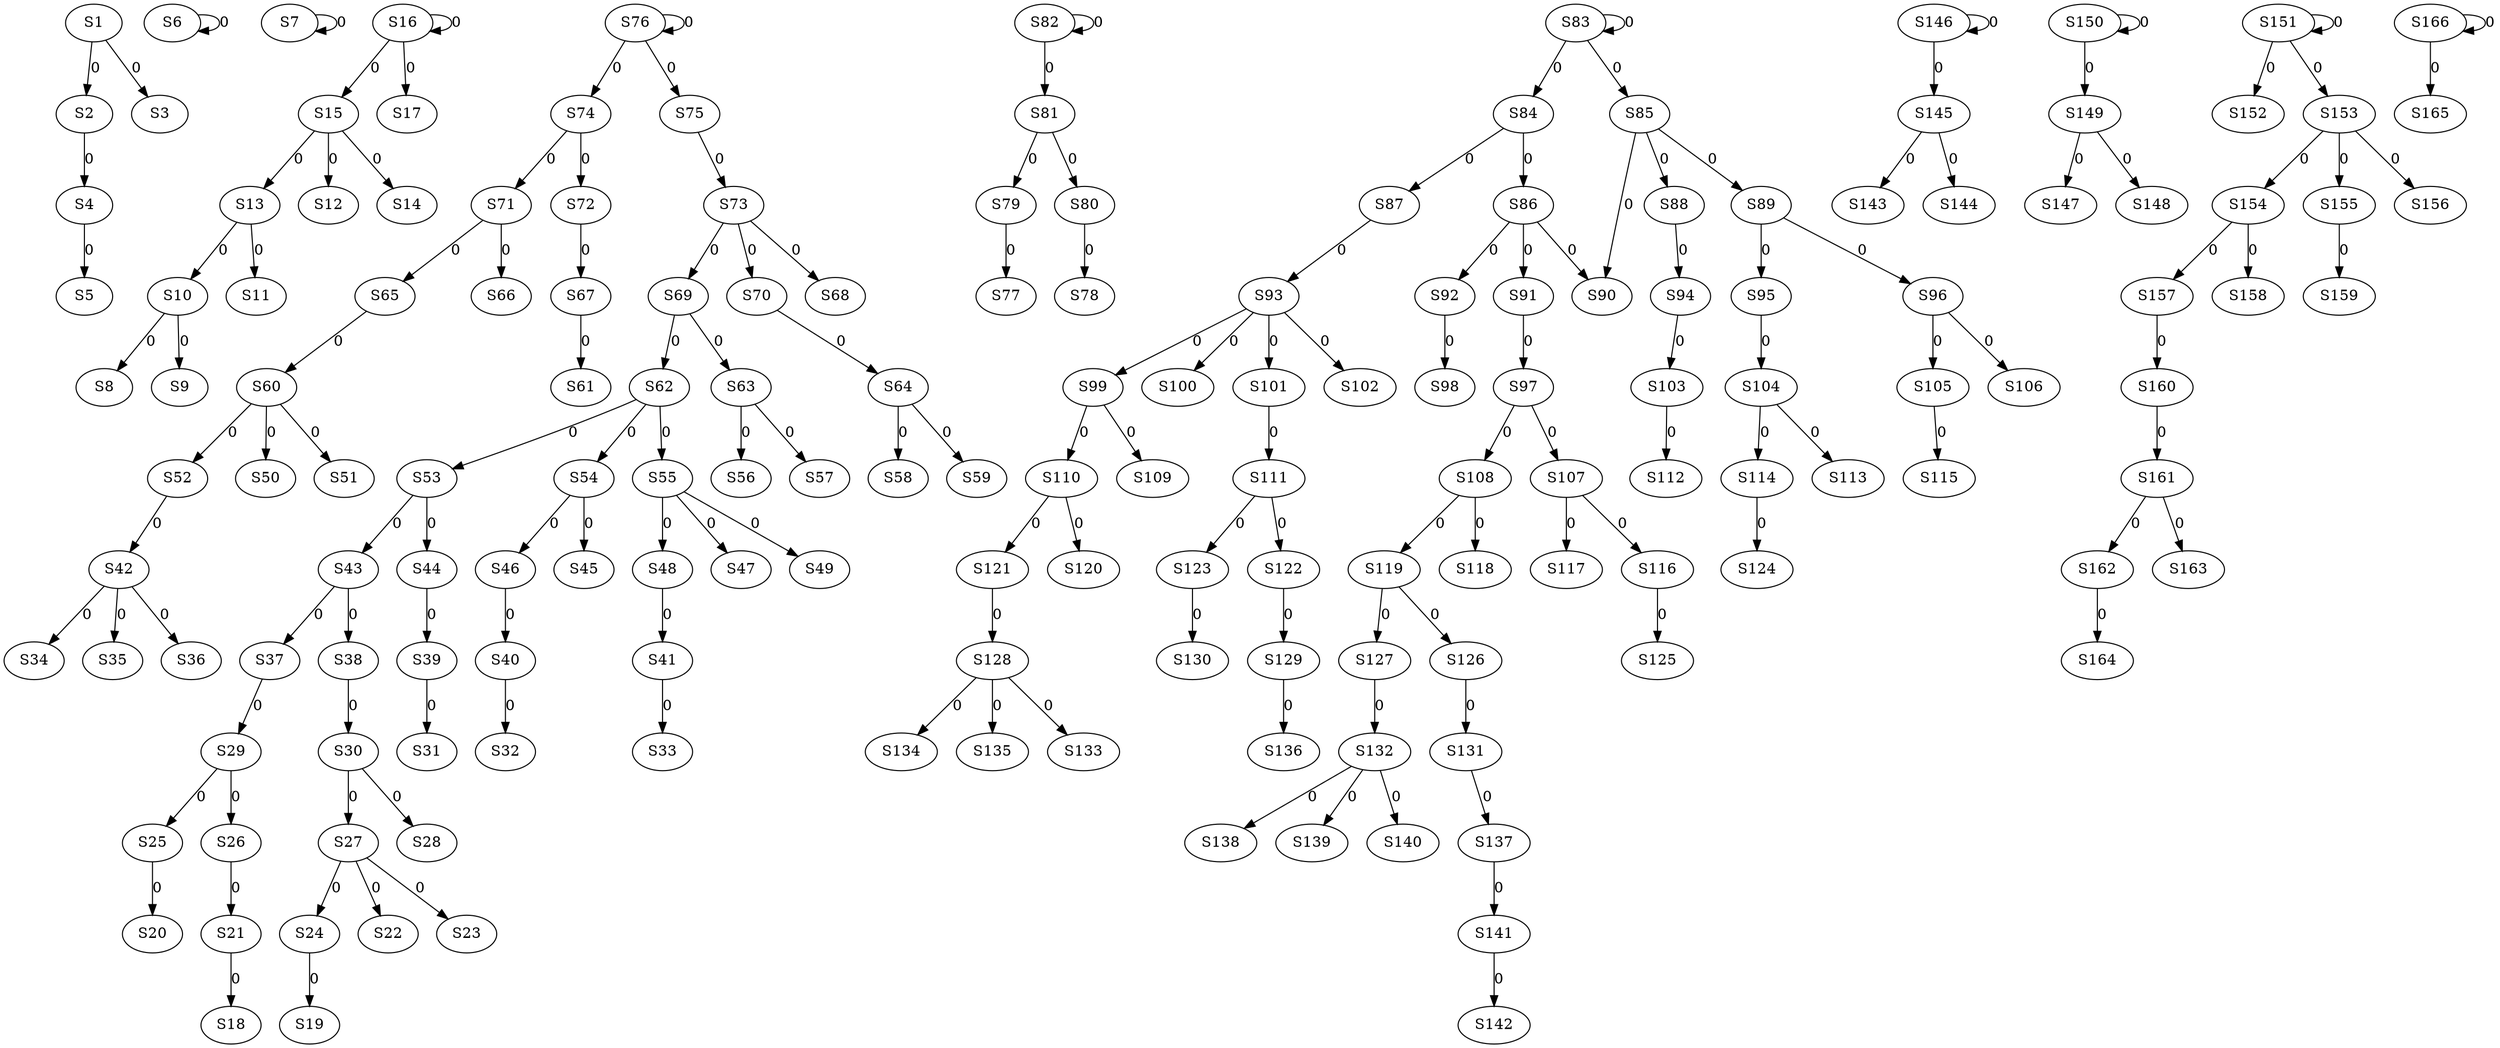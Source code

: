 strict digraph {
	S1 -> S2 [ label = 0 ];
	S1 -> S3 [ label = 0 ];
	S2 -> S4 [ label = 0 ];
	S4 -> S5 [ label = 0 ];
	S6 -> S6 [ label = 0 ];
	S7 -> S7 [ label = 0 ];
	S10 -> S8 [ label = 0 ];
	S10 -> S9 [ label = 0 ];
	S13 -> S10 [ label = 0 ];
	S13 -> S11 [ label = 0 ];
	S15 -> S12 [ label = 0 ];
	S15 -> S13 [ label = 0 ];
	S15 -> S14 [ label = 0 ];
	S16 -> S15 [ label = 0 ];
	S16 -> S16 [ label = 0 ];
	S16 -> S17 [ label = 0 ];
	S21 -> S18 [ label = 0 ];
	S24 -> S19 [ label = 0 ];
	S25 -> S20 [ label = 0 ];
	S26 -> S21 [ label = 0 ];
	S27 -> S22 [ label = 0 ];
	S27 -> S23 [ label = 0 ];
	S27 -> S24 [ label = 0 ];
	S29 -> S25 [ label = 0 ];
	S29 -> S26 [ label = 0 ];
	S30 -> S27 [ label = 0 ];
	S30 -> S28 [ label = 0 ];
	S37 -> S29 [ label = 0 ];
	S38 -> S30 [ label = 0 ];
	S39 -> S31 [ label = 0 ];
	S40 -> S32 [ label = 0 ];
	S41 -> S33 [ label = 0 ];
	S42 -> S34 [ label = 0 ];
	S42 -> S35 [ label = 0 ];
	S42 -> S36 [ label = 0 ];
	S43 -> S37 [ label = 0 ];
	S43 -> S38 [ label = 0 ];
	S44 -> S39 [ label = 0 ];
	S46 -> S40 [ label = 0 ];
	S48 -> S41 [ label = 0 ];
	S52 -> S42 [ label = 0 ];
	S53 -> S43 [ label = 0 ];
	S53 -> S44 [ label = 0 ];
	S54 -> S45 [ label = 0 ];
	S54 -> S46 [ label = 0 ];
	S55 -> S47 [ label = 0 ];
	S55 -> S48 [ label = 0 ];
	S55 -> S49 [ label = 0 ];
	S60 -> S50 [ label = 0 ];
	S60 -> S51 [ label = 0 ];
	S60 -> S52 [ label = 0 ];
	S62 -> S53 [ label = 0 ];
	S62 -> S54 [ label = 0 ];
	S62 -> S55 [ label = 0 ];
	S63 -> S56 [ label = 0 ];
	S63 -> S57 [ label = 0 ];
	S64 -> S58 [ label = 0 ];
	S64 -> S59 [ label = 0 ];
	S65 -> S60 [ label = 0 ];
	S67 -> S61 [ label = 0 ];
	S69 -> S62 [ label = 0 ];
	S69 -> S63 [ label = 0 ];
	S70 -> S64 [ label = 0 ];
	S71 -> S65 [ label = 0 ];
	S71 -> S66 [ label = 0 ];
	S72 -> S67 [ label = 0 ];
	S73 -> S68 [ label = 0 ];
	S73 -> S69 [ label = 0 ];
	S73 -> S70 [ label = 0 ];
	S74 -> S71 [ label = 0 ];
	S74 -> S72 [ label = 0 ];
	S75 -> S73 [ label = 0 ];
	S76 -> S74 [ label = 0 ];
	S76 -> S75 [ label = 0 ];
	S76 -> S76 [ label = 0 ];
	S79 -> S77 [ label = 0 ];
	S80 -> S78 [ label = 0 ];
	S81 -> S79 [ label = 0 ];
	S81 -> S80 [ label = 0 ];
	S82 -> S81 [ label = 0 ];
	S82 -> S82 [ label = 0 ];
	S83 -> S83 [ label = 0 ];
	S83 -> S84 [ label = 0 ];
	S83 -> S85 [ label = 0 ];
	S84 -> S86 [ label = 0 ];
	S84 -> S87 [ label = 0 ];
	S85 -> S88 [ label = 0 ];
	S85 -> S89 [ label = 0 ];
	S85 -> S90 [ label = 0 ];
	S86 -> S91 [ label = 0 ];
	S86 -> S92 [ label = 0 ];
	S87 -> S93 [ label = 0 ];
	S88 -> S94 [ label = 0 ];
	S89 -> S95 [ label = 0 ];
	S89 -> S96 [ label = 0 ];
	S91 -> S97 [ label = 0 ];
	S92 -> S98 [ label = 0 ];
	S93 -> S99 [ label = 0 ];
	S93 -> S100 [ label = 0 ];
	S93 -> S101 [ label = 0 ];
	S93 -> S102 [ label = 0 ];
	S94 -> S103 [ label = 0 ];
	S95 -> S104 [ label = 0 ];
	S96 -> S105 [ label = 0 ];
	S96 -> S106 [ label = 0 ];
	S97 -> S107 [ label = 0 ];
	S97 -> S108 [ label = 0 ];
	S99 -> S109 [ label = 0 ];
	S99 -> S110 [ label = 0 ];
	S101 -> S111 [ label = 0 ];
	S103 -> S112 [ label = 0 ];
	S104 -> S113 [ label = 0 ];
	S104 -> S114 [ label = 0 ];
	S105 -> S115 [ label = 0 ];
	S107 -> S116 [ label = 0 ];
	S107 -> S117 [ label = 0 ];
	S108 -> S118 [ label = 0 ];
	S108 -> S119 [ label = 0 ];
	S110 -> S120 [ label = 0 ];
	S110 -> S121 [ label = 0 ];
	S111 -> S122 [ label = 0 ];
	S111 -> S123 [ label = 0 ];
	S114 -> S124 [ label = 0 ];
	S116 -> S125 [ label = 0 ];
	S119 -> S126 [ label = 0 ];
	S119 -> S127 [ label = 0 ];
	S121 -> S128 [ label = 0 ];
	S122 -> S129 [ label = 0 ];
	S123 -> S130 [ label = 0 ];
	S126 -> S131 [ label = 0 ];
	S127 -> S132 [ label = 0 ];
	S128 -> S133 [ label = 0 ];
	S128 -> S134 [ label = 0 ];
	S128 -> S135 [ label = 0 ];
	S129 -> S136 [ label = 0 ];
	S131 -> S137 [ label = 0 ];
	S132 -> S138 [ label = 0 ];
	S132 -> S139 [ label = 0 ];
	S132 -> S140 [ label = 0 ];
	S137 -> S141 [ label = 0 ];
	S141 -> S142 [ label = 0 ];
	S145 -> S143 [ label = 0 ];
	S145 -> S144 [ label = 0 ];
	S146 -> S145 [ label = 0 ];
	S146 -> S146 [ label = 0 ];
	S149 -> S147 [ label = 0 ];
	S149 -> S148 [ label = 0 ];
	S150 -> S149 [ label = 0 ];
	S150 -> S150 [ label = 0 ];
	S151 -> S151 [ label = 0 ];
	S151 -> S152 [ label = 0 ];
	S151 -> S153 [ label = 0 ];
	S153 -> S154 [ label = 0 ];
	S153 -> S155 [ label = 0 ];
	S153 -> S156 [ label = 0 ];
	S154 -> S157 [ label = 0 ];
	S154 -> S158 [ label = 0 ];
	S155 -> S159 [ label = 0 ];
	S157 -> S160 [ label = 0 ];
	S160 -> S161 [ label = 0 ];
	S161 -> S162 [ label = 0 ];
	S161 -> S163 [ label = 0 ];
	S162 -> S164 [ label = 0 ];
	S166 -> S165 [ label = 0 ];
	S166 -> S166 [ label = 0 ];
	S86 -> S90 [ label = 0 ];
}
